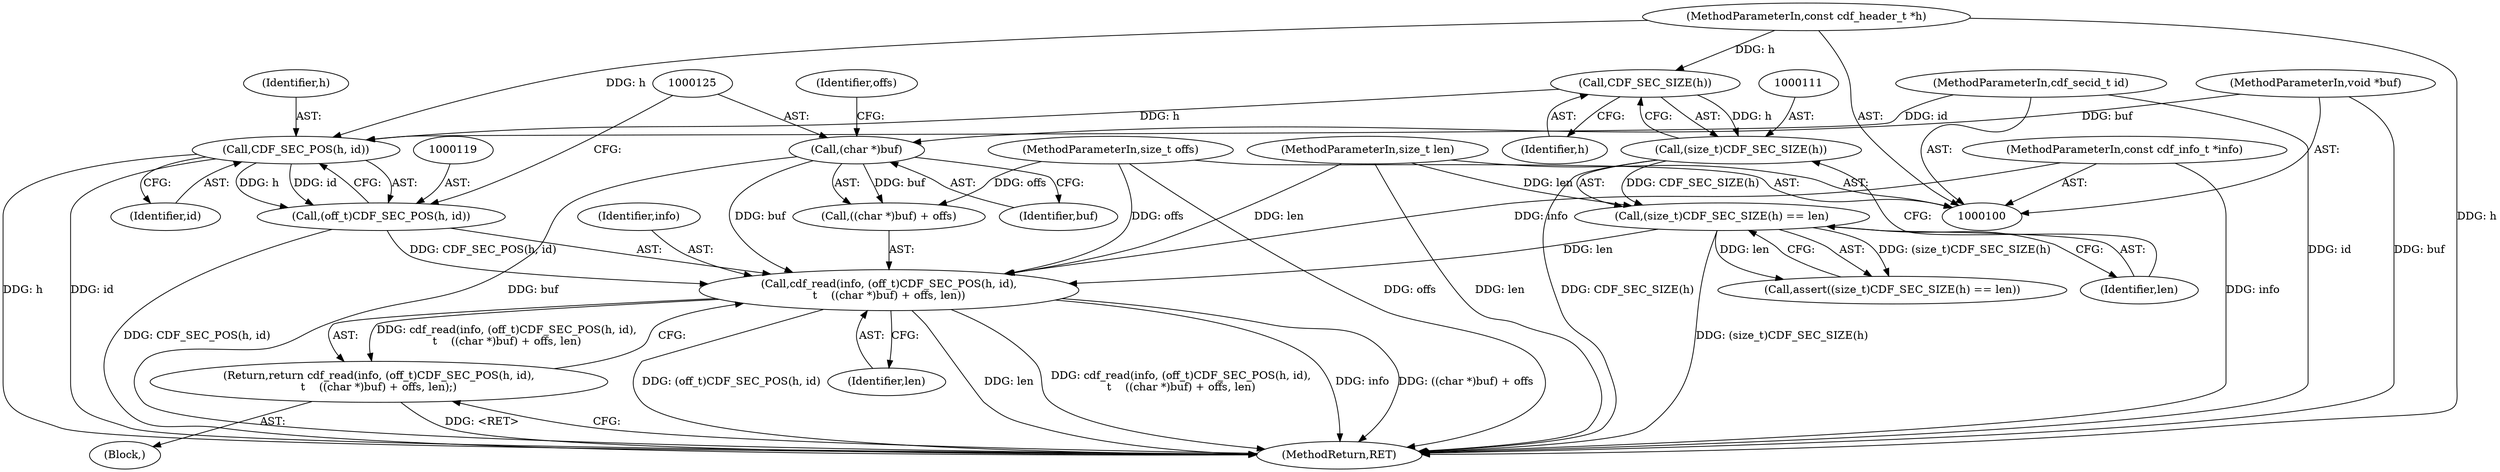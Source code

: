 digraph "1_file_1859fdb4e67c49c463c4e0078054335cd46ba295_0@API" {
"1000116" [label="(Call,cdf_read(info, (off_t)CDF_SEC_POS(h, id),\n\t    ((char *)buf) + offs, len))"];
"1000101" [label="(MethodParameterIn,const cdf_info_t *info)"];
"1000118" [label="(Call,(off_t)CDF_SEC_POS(h, id))"];
"1000120" [label="(Call,CDF_SEC_POS(h, id))"];
"1000112" [label="(Call,CDF_SEC_SIZE(h))"];
"1000105" [label="(MethodParameterIn,const cdf_header_t *h)"];
"1000106" [label="(MethodParameterIn,cdf_secid_t id)"];
"1000124" [label="(Call,(char *)buf)"];
"1000102" [label="(MethodParameterIn,void *buf)"];
"1000103" [label="(MethodParameterIn,size_t offs)"];
"1000109" [label="(Call,(size_t)CDF_SEC_SIZE(h) == len)"];
"1000110" [label="(Call,(size_t)CDF_SEC_SIZE(h))"];
"1000104" [label="(MethodParameterIn,size_t len)"];
"1000115" [label="(Return,return cdf_read(info, (off_t)CDF_SEC_POS(h, id),\n\t    ((char *)buf) + offs, len);)"];
"1000126" [label="(Identifier,buf)"];
"1000128" [label="(Identifier,len)"];
"1000122" [label="(Identifier,id)"];
"1000104" [label="(MethodParameterIn,size_t len)"];
"1000117" [label="(Identifier,info)"];
"1000109" [label="(Call,(size_t)CDF_SEC_SIZE(h) == len)"];
"1000110" [label="(Call,(size_t)CDF_SEC_SIZE(h))"];
"1000113" [label="(Identifier,h)"];
"1000120" [label="(Call,CDF_SEC_POS(h, id))"];
"1000101" [label="(MethodParameterIn,const cdf_info_t *info)"];
"1000118" [label="(Call,(off_t)CDF_SEC_POS(h, id))"];
"1000108" [label="(Call,assert((size_t)CDF_SEC_SIZE(h) == len))"];
"1000124" [label="(Call,(char *)buf)"];
"1000129" [label="(MethodReturn,RET)"];
"1000107" [label="(Block,)"];
"1000127" [label="(Identifier,offs)"];
"1000112" [label="(Call,CDF_SEC_SIZE(h))"];
"1000103" [label="(MethodParameterIn,size_t offs)"];
"1000106" [label="(MethodParameterIn,cdf_secid_t id)"];
"1000102" [label="(MethodParameterIn,void *buf)"];
"1000116" [label="(Call,cdf_read(info, (off_t)CDF_SEC_POS(h, id),\n\t    ((char *)buf) + offs, len))"];
"1000115" [label="(Return,return cdf_read(info, (off_t)CDF_SEC_POS(h, id),\n\t    ((char *)buf) + offs, len);)"];
"1000114" [label="(Identifier,len)"];
"1000105" [label="(MethodParameterIn,const cdf_header_t *h)"];
"1000121" [label="(Identifier,h)"];
"1000123" [label="(Call,((char *)buf) + offs)"];
"1000116" -> "1000115"  [label="AST: "];
"1000116" -> "1000128"  [label="CFG: "];
"1000117" -> "1000116"  [label="AST: "];
"1000118" -> "1000116"  [label="AST: "];
"1000123" -> "1000116"  [label="AST: "];
"1000128" -> "1000116"  [label="AST: "];
"1000115" -> "1000116"  [label="CFG: "];
"1000116" -> "1000129"  [label="DDG: info"];
"1000116" -> "1000129"  [label="DDG: ((char *)buf) + offs"];
"1000116" -> "1000129"  [label="DDG: (off_t)CDF_SEC_POS(h, id)"];
"1000116" -> "1000129"  [label="DDG: len"];
"1000116" -> "1000129"  [label="DDG: cdf_read(info, (off_t)CDF_SEC_POS(h, id),\n\t    ((char *)buf) + offs, len)"];
"1000116" -> "1000115"  [label="DDG: cdf_read(info, (off_t)CDF_SEC_POS(h, id),\n\t    ((char *)buf) + offs, len)"];
"1000101" -> "1000116"  [label="DDG: info"];
"1000118" -> "1000116"  [label="DDG: CDF_SEC_POS(h, id)"];
"1000124" -> "1000116"  [label="DDG: buf"];
"1000103" -> "1000116"  [label="DDG: offs"];
"1000109" -> "1000116"  [label="DDG: len"];
"1000104" -> "1000116"  [label="DDG: len"];
"1000101" -> "1000100"  [label="AST: "];
"1000101" -> "1000129"  [label="DDG: info"];
"1000118" -> "1000120"  [label="CFG: "];
"1000119" -> "1000118"  [label="AST: "];
"1000120" -> "1000118"  [label="AST: "];
"1000125" -> "1000118"  [label="CFG: "];
"1000118" -> "1000129"  [label="DDG: CDF_SEC_POS(h, id)"];
"1000120" -> "1000118"  [label="DDG: h"];
"1000120" -> "1000118"  [label="DDG: id"];
"1000120" -> "1000122"  [label="CFG: "];
"1000121" -> "1000120"  [label="AST: "];
"1000122" -> "1000120"  [label="AST: "];
"1000120" -> "1000129"  [label="DDG: h"];
"1000120" -> "1000129"  [label="DDG: id"];
"1000112" -> "1000120"  [label="DDG: h"];
"1000105" -> "1000120"  [label="DDG: h"];
"1000106" -> "1000120"  [label="DDG: id"];
"1000112" -> "1000110"  [label="AST: "];
"1000112" -> "1000113"  [label="CFG: "];
"1000113" -> "1000112"  [label="AST: "];
"1000110" -> "1000112"  [label="CFG: "];
"1000112" -> "1000110"  [label="DDG: h"];
"1000105" -> "1000112"  [label="DDG: h"];
"1000105" -> "1000100"  [label="AST: "];
"1000105" -> "1000129"  [label="DDG: h"];
"1000106" -> "1000100"  [label="AST: "];
"1000106" -> "1000129"  [label="DDG: id"];
"1000124" -> "1000123"  [label="AST: "];
"1000124" -> "1000126"  [label="CFG: "];
"1000125" -> "1000124"  [label="AST: "];
"1000126" -> "1000124"  [label="AST: "];
"1000127" -> "1000124"  [label="CFG: "];
"1000124" -> "1000129"  [label="DDG: buf"];
"1000124" -> "1000123"  [label="DDG: buf"];
"1000102" -> "1000124"  [label="DDG: buf"];
"1000102" -> "1000100"  [label="AST: "];
"1000102" -> "1000129"  [label="DDG: buf"];
"1000103" -> "1000100"  [label="AST: "];
"1000103" -> "1000129"  [label="DDG: offs"];
"1000103" -> "1000123"  [label="DDG: offs"];
"1000109" -> "1000108"  [label="AST: "];
"1000109" -> "1000114"  [label="CFG: "];
"1000110" -> "1000109"  [label="AST: "];
"1000114" -> "1000109"  [label="AST: "];
"1000108" -> "1000109"  [label="CFG: "];
"1000109" -> "1000129"  [label="DDG: (size_t)CDF_SEC_SIZE(h)"];
"1000109" -> "1000108"  [label="DDG: (size_t)CDF_SEC_SIZE(h)"];
"1000109" -> "1000108"  [label="DDG: len"];
"1000110" -> "1000109"  [label="DDG: CDF_SEC_SIZE(h)"];
"1000104" -> "1000109"  [label="DDG: len"];
"1000111" -> "1000110"  [label="AST: "];
"1000114" -> "1000110"  [label="CFG: "];
"1000110" -> "1000129"  [label="DDG: CDF_SEC_SIZE(h)"];
"1000104" -> "1000100"  [label="AST: "];
"1000104" -> "1000129"  [label="DDG: len"];
"1000115" -> "1000107"  [label="AST: "];
"1000129" -> "1000115"  [label="CFG: "];
"1000115" -> "1000129"  [label="DDG: <RET>"];
}
